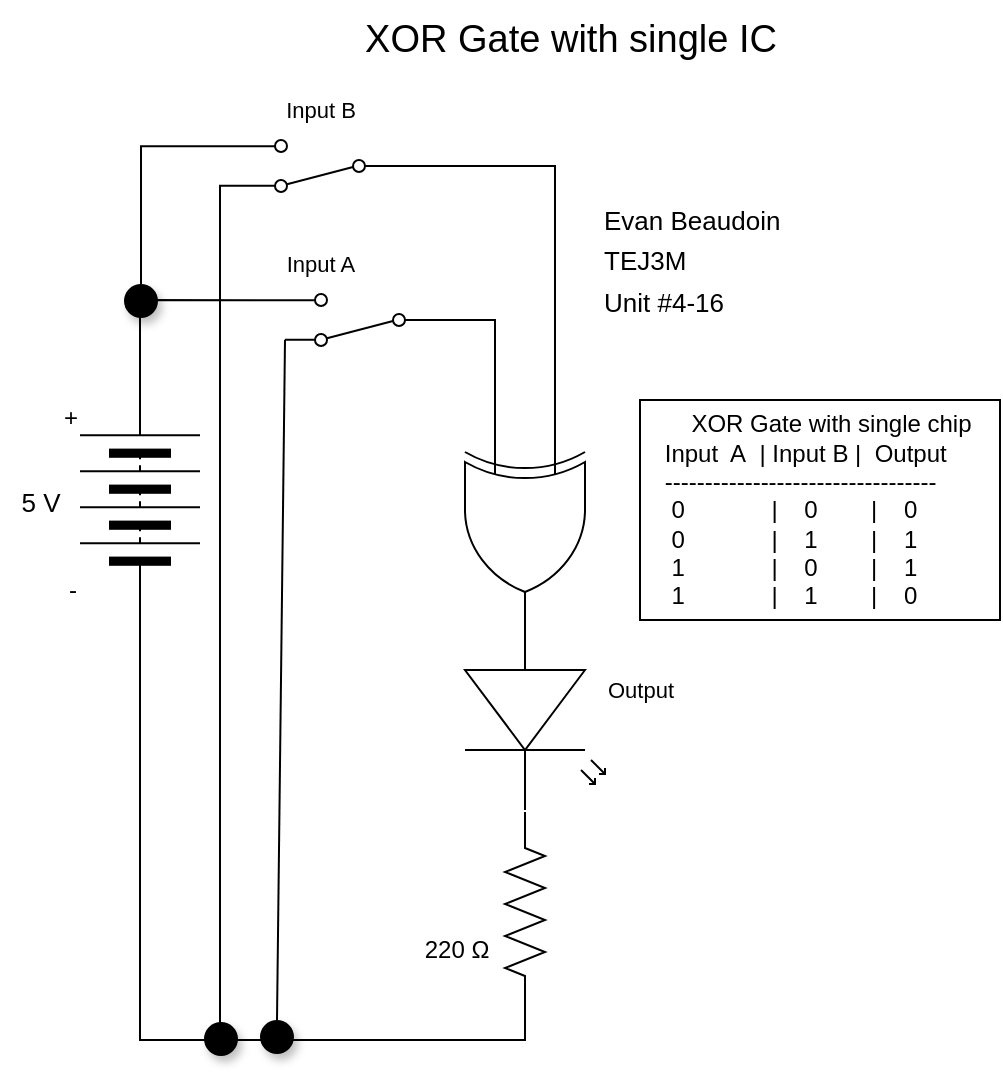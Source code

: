 <mxfile>
    <diagram id="lK7ZifQAlv5tcjJvCvCm" name="Page-1">
        <mxGraphModel dx="1133" dy="664" grid="1" gridSize="10" guides="1" tooltips="1" connect="1" arrows="1" fold="1" page="1" pageScale="1" pageWidth="827" pageHeight="1169" math="0" shadow="0">
            <root>
                <mxCell id="0"/>
                <mxCell id="1" parent="0"/>
                <mxCell id="2" style="html=1;exitX=1;exitY=0.5;exitDx=0;exitDy=0;endArrow=none;endFill=0;rounded=0;entryX=1;entryY=0.88;entryDx=0;entryDy=0;" parent="1" source="4" target="13" edge="1">
                    <mxGeometry relative="1" as="geometry">
                        <mxPoint x="160" y="210" as="targetPoint"/>
                        <Array as="points">
                            <mxPoint x="120" y="190"/>
                        </Array>
                    </mxGeometry>
                </mxCell>
                <mxCell id="71" style="edgeStyle=orthogonalEdgeStyle;html=1;entryX=0;entryY=0.5;entryDx=0;entryDy=0;entryPerimeter=0;endArrow=none;endFill=0;rounded=0;" edge="1" parent="1" source="4" target="68">
                    <mxGeometry relative="1" as="geometry">
                        <Array as="points">
                            <mxPoint x="120" y="560"/>
                            <mxPoint x="313" y="560"/>
                        </Array>
                    </mxGeometry>
                </mxCell>
                <mxCell id="4" value="" style="pointerEvents=1;verticalLabelPosition=bottom;shadow=0;dashed=0;align=center;html=1;verticalAlign=top;shape=mxgraph.electrical.miscellaneous.batteryStack;rotation=-90;" parent="1" vertex="1">
                    <mxGeometry x="70" y="260" width="100" height="60" as="geometry"/>
                </mxCell>
                <mxCell id="5" value="+" style="text;html=1;align=center;verticalAlign=middle;resizable=0;points=[];autosize=1;strokeColor=none;fillColor=none;" parent="1" vertex="1">
                    <mxGeometry x="70" y="234" width="30" height="30" as="geometry"/>
                </mxCell>
                <mxCell id="6" value="-" style="text;html=1;align=center;verticalAlign=middle;resizable=0;points=[];autosize=1;strokeColor=none;fillColor=none;" parent="1" vertex="1">
                    <mxGeometry x="71" y="320" width="30" height="30" as="geometry"/>
                </mxCell>
                <mxCell id="8" value="" style="verticalLabelPosition=bottom;shadow=0;dashed=0;align=center;html=1;verticalAlign=top;shape=mxgraph.electrical.opto_electronics.led_2;pointerEvents=1;fontFamily=Helvetica;fontSize=11;fontColor=default;rotation=90;" parent="1" vertex="1">
                    <mxGeometry x="267.5" y="360" width="100" height="70" as="geometry"/>
                </mxCell>
                <mxCell id="9" value="Output" style="text;html=1;align=center;verticalAlign=middle;resizable=0;points=[];autosize=1;strokeColor=none;fillColor=none;fontSize=11;fontFamily=Helvetica;fontColor=default;" parent="1" vertex="1">
                    <mxGeometry x="340" y="370" width="60" height="30" as="geometry"/>
                </mxCell>
                <mxCell id="10" value="&lt;font style=&quot;font-size: 13px;&quot;&gt;Evan Beaudoin&lt;br style=&quot;&quot;&gt;TEJ3M&lt;br&gt;Unit #4-16&lt;/font&gt;" style="text;html=1;align=left;verticalAlign=middle;resizable=0;points=[];autosize=1;strokeColor=none;fillColor=none;fontSize=17;fontFamily=Helvetica;fontColor=default;" parent="1" vertex="1">
                    <mxGeometry x="350" y="135" width="110" height="70" as="geometry"/>
                </mxCell>
                <mxCell id="11" style="edgeStyle=none;rounded=0;html=1;exitX=1;exitY=0.12;exitDx=0;exitDy=0;endArrow=none;endFill=0;entryX=0.5;entryY=0;entryDx=0;entryDy=0;" parent="1" source="13" target="26" edge="1">
                    <mxGeometry relative="1" as="geometry">
                        <mxPoint x="200" y="390" as="targetPoint"/>
                    </mxGeometry>
                </mxCell>
                <mxCell id="73" style="edgeStyle=orthogonalEdgeStyle;rounded=0;html=1;entryX=0;entryY=0.75;entryDx=0;entryDy=0;entryPerimeter=0;endArrow=none;endFill=0;" edge="1" parent="1" source="13" target="72">
                    <mxGeometry relative="1" as="geometry"/>
                </mxCell>
                <mxCell id="13" value="" style="shape=mxgraph.electrical.electro-mechanical.twoWaySwitch;aspect=fixed;elSwitchState=2;rotation=-180;" parent="1" vertex="1">
                    <mxGeometry x="192.5" y="187" width="75" height="26" as="geometry"/>
                </mxCell>
                <mxCell id="15" value="220 Ω" style="text;html=1;align=center;verticalAlign=middle;resizable=0;points=[];autosize=1;strokeColor=none;fillColor=none;" parent="1" vertex="1">
                    <mxGeometry x="247.5" y="500" width="60" height="30" as="geometry"/>
                </mxCell>
                <mxCell id="16" value="XOR Gate with single IC" style="text;html=1;align=center;verticalAlign=middle;resizable=0;points=[];autosize=1;strokeColor=none;fillColor=none;fontSize=19;" parent="1" vertex="1">
                    <mxGeometry x="220" y="40" width="230" height="40" as="geometry"/>
                </mxCell>
                <mxCell id="17" value="Input A" style="text;html=1;align=center;verticalAlign=middle;resizable=0;points=[];autosize=1;strokeColor=none;fillColor=none;fontSize=11;fontFamily=Helvetica;fontColor=default;" parent="1" vertex="1">
                    <mxGeometry x="179.5" y="157" width="60" height="30" as="geometry"/>
                </mxCell>
                <mxCell id="18" value="5 V" style="text;html=1;align=center;verticalAlign=middle;resizable=0;points=[];autosize=1;strokeColor=none;fillColor=none;fontSize=13;" parent="1" vertex="1">
                    <mxGeometry x="50" y="276" width="40" height="30" as="geometry"/>
                </mxCell>
                <mxCell id="19" style="edgeStyle=orthogonalEdgeStyle;html=1;entryX=1;entryY=0.88;entryDx=0;entryDy=0;rounded=0;endArrow=none;endFill=0;" parent="1" source="20" target="24" edge="1">
                    <mxGeometry relative="1" as="geometry">
                        <Array as="points">
                            <mxPoint x="121" y="113"/>
                        </Array>
                    </mxGeometry>
                </mxCell>
                <mxCell id="20" value="" style="ellipse;whiteSpace=wrap;html=1;aspect=fixed;fontFamily=Helvetica;fontSize=11;fillColor=#000000;fontColor=#ffffff;strokeColor=none;fillStyle=solid;shadow=1;" parent="1" vertex="1">
                    <mxGeometry x="112" y="182" width="17" height="17" as="geometry"/>
                </mxCell>
                <mxCell id="22" style="edgeStyle=orthogonalEdgeStyle;rounded=0;html=1;exitX=1;exitY=0.12;exitDx=0;exitDy=0;endArrow=none;endFill=0;entryX=0.5;entryY=0;entryDx=0;entryDy=0;" parent="1" source="24" target="28" edge="1">
                    <mxGeometry relative="1" as="geometry">
                        <mxPoint x="160" y="400" as="targetPoint"/>
                        <Array as="points">
                            <mxPoint x="160" y="133"/>
                            <mxPoint x="160" y="553"/>
                        </Array>
                    </mxGeometry>
                </mxCell>
                <mxCell id="74" style="edgeStyle=orthogonalEdgeStyle;rounded=0;html=1;entryX=0;entryY=0.25;entryDx=0;entryDy=0;entryPerimeter=0;endArrow=none;endFill=0;" edge="1" parent="1" source="24" target="72">
                    <mxGeometry relative="1" as="geometry"/>
                </mxCell>
                <mxCell id="24" value="" style="shape=mxgraph.electrical.electro-mechanical.twoWaySwitch;aspect=fixed;elSwitchState=2;rotation=-180;" parent="1" vertex="1">
                    <mxGeometry x="172.5" y="110" width="75" height="26" as="geometry"/>
                </mxCell>
                <mxCell id="25" value="Input B" style="text;html=1;align=center;verticalAlign=middle;resizable=0;points=[];autosize=1;strokeColor=none;fillColor=none;fontSize=11;fontFamily=Helvetica;fontColor=default;" parent="1" vertex="1">
                    <mxGeometry x="180" y="80" width="60" height="30" as="geometry"/>
                </mxCell>
                <mxCell id="26" value="" style="ellipse;whiteSpace=wrap;html=1;aspect=fixed;fontFamily=Helvetica;fontSize=11;fillColor=#000000;fontColor=#ffffff;strokeColor=none;fillStyle=solid;shadow=1;" parent="1" vertex="1">
                    <mxGeometry x="180" y="550" width="17" height="17" as="geometry"/>
                </mxCell>
                <mxCell id="28" value="" style="ellipse;whiteSpace=wrap;html=1;aspect=fixed;fontFamily=Helvetica;fontSize=11;fillColor=#000000;fontColor=#ffffff;strokeColor=none;fillStyle=solid;shadow=1;" parent="1" vertex="1">
                    <mxGeometry x="152" y="551" width="17" height="17" as="geometry"/>
                </mxCell>
                <mxCell id="67" value="&lt;div style=&quot;text-align: left;&quot;&gt;&lt;span style=&quot;background-color: initial;&quot;&gt;&amp;nbsp; &amp;nbsp; XOR Gate with single chip&lt;/span&gt;&lt;/div&gt;&lt;div style=&quot;text-align: left;&quot;&gt;&lt;span style=&quot;background-color: initial;&quot;&gt;Input&amp;nbsp; A&amp;nbsp; | Input B |&amp;nbsp; Output&amp;nbsp;&lt;/span&gt;&lt;/div&gt;&lt;div style=&quot;text-align: left;&quot;&gt;&lt;span style=&quot;background-color: initial;&quot;&gt;----------------------------------&lt;/span&gt;&lt;/div&gt;&lt;div style=&quot;text-align: left;&quot;&gt;&lt;span style=&quot;background-color: initial;&quot;&gt;&amp;nbsp;0&amp;nbsp; &amp;nbsp; &amp;nbsp; &amp;nbsp; &amp;nbsp; &amp;nbsp; &amp;nbsp;|&amp;nbsp; &amp;nbsp; 0&amp;nbsp; &amp;nbsp; &amp;nbsp; &amp;nbsp; |&amp;nbsp; &amp;nbsp; 0&amp;nbsp; &amp;nbsp; &amp;nbsp; &amp;nbsp; &amp;nbsp;&lt;/span&gt;&lt;/div&gt;&lt;div style=&quot;text-align: left;&quot;&gt;&lt;span style=&quot;background-color: initial;&quot;&gt;&amp;nbsp;0&amp;nbsp; &amp;nbsp; &amp;nbsp; &amp;nbsp; &amp;nbsp; &amp;nbsp; &amp;nbsp;|&amp;nbsp; &amp;nbsp; 1&amp;nbsp; &amp;nbsp; &amp;nbsp; &amp;nbsp; |&amp;nbsp; &amp;nbsp; 1&amp;nbsp; &amp;nbsp; &amp;nbsp; &amp;nbsp; &amp;nbsp;&lt;/span&gt;&lt;/div&gt;&lt;div style=&quot;text-align: left;&quot;&gt;&lt;span style=&quot;background-color: initial;&quot;&gt;&amp;nbsp;1&amp;nbsp; &amp;nbsp; &amp;nbsp; &amp;nbsp; &amp;nbsp; &amp;nbsp; &amp;nbsp;|&amp;nbsp; &amp;nbsp; 0&amp;nbsp; &amp;nbsp; &amp;nbsp; &amp;nbsp; |&amp;nbsp; &amp;nbsp; 1&amp;nbsp;&amp;nbsp;&lt;/span&gt;&lt;/div&gt;&lt;div style=&quot;text-align: left;&quot;&gt;&lt;span style=&quot;background-color: initial;&quot;&gt;&amp;nbsp;1&amp;nbsp; &amp;nbsp; &amp;nbsp; &amp;nbsp; &amp;nbsp; &amp;nbsp; &amp;nbsp;|&amp;nbsp; &amp;nbsp; 1&amp;nbsp; &amp;nbsp; &amp;nbsp; &amp;nbsp; |&amp;nbsp; &amp;nbsp; 0&amp;nbsp; &amp;nbsp;&lt;/span&gt;&lt;/div&gt;" style="text;html=1;align=center;verticalAlign=middle;resizable=0;points=[];autosize=1;strokeColor=default;fillColor=none;" vertex="1" parent="1">
                    <mxGeometry x="370" y="240" width="180" height="110" as="geometry"/>
                </mxCell>
                <mxCell id="68" value="" style="pointerEvents=1;verticalLabelPosition=bottom;shadow=0;dashed=0;align=center;html=1;verticalAlign=top;shape=mxgraph.electrical.resistors.resistor_2;rotation=-90;" vertex="1" parent="1">
                    <mxGeometry x="262.5" y="486" width="100" height="20" as="geometry"/>
                </mxCell>
                <mxCell id="72" value="" style="verticalLabelPosition=bottom;shadow=0;dashed=0;align=center;html=1;verticalAlign=top;shape=mxgraph.electrical.logic_gates.logic_gate;operation=xor;rotation=90;" vertex="1" parent="1">
                    <mxGeometry x="262.5" y="276" width="100" height="60" as="geometry"/>
                </mxCell>
            </root>
        </mxGraphModel>
    </diagram>
</mxfile>